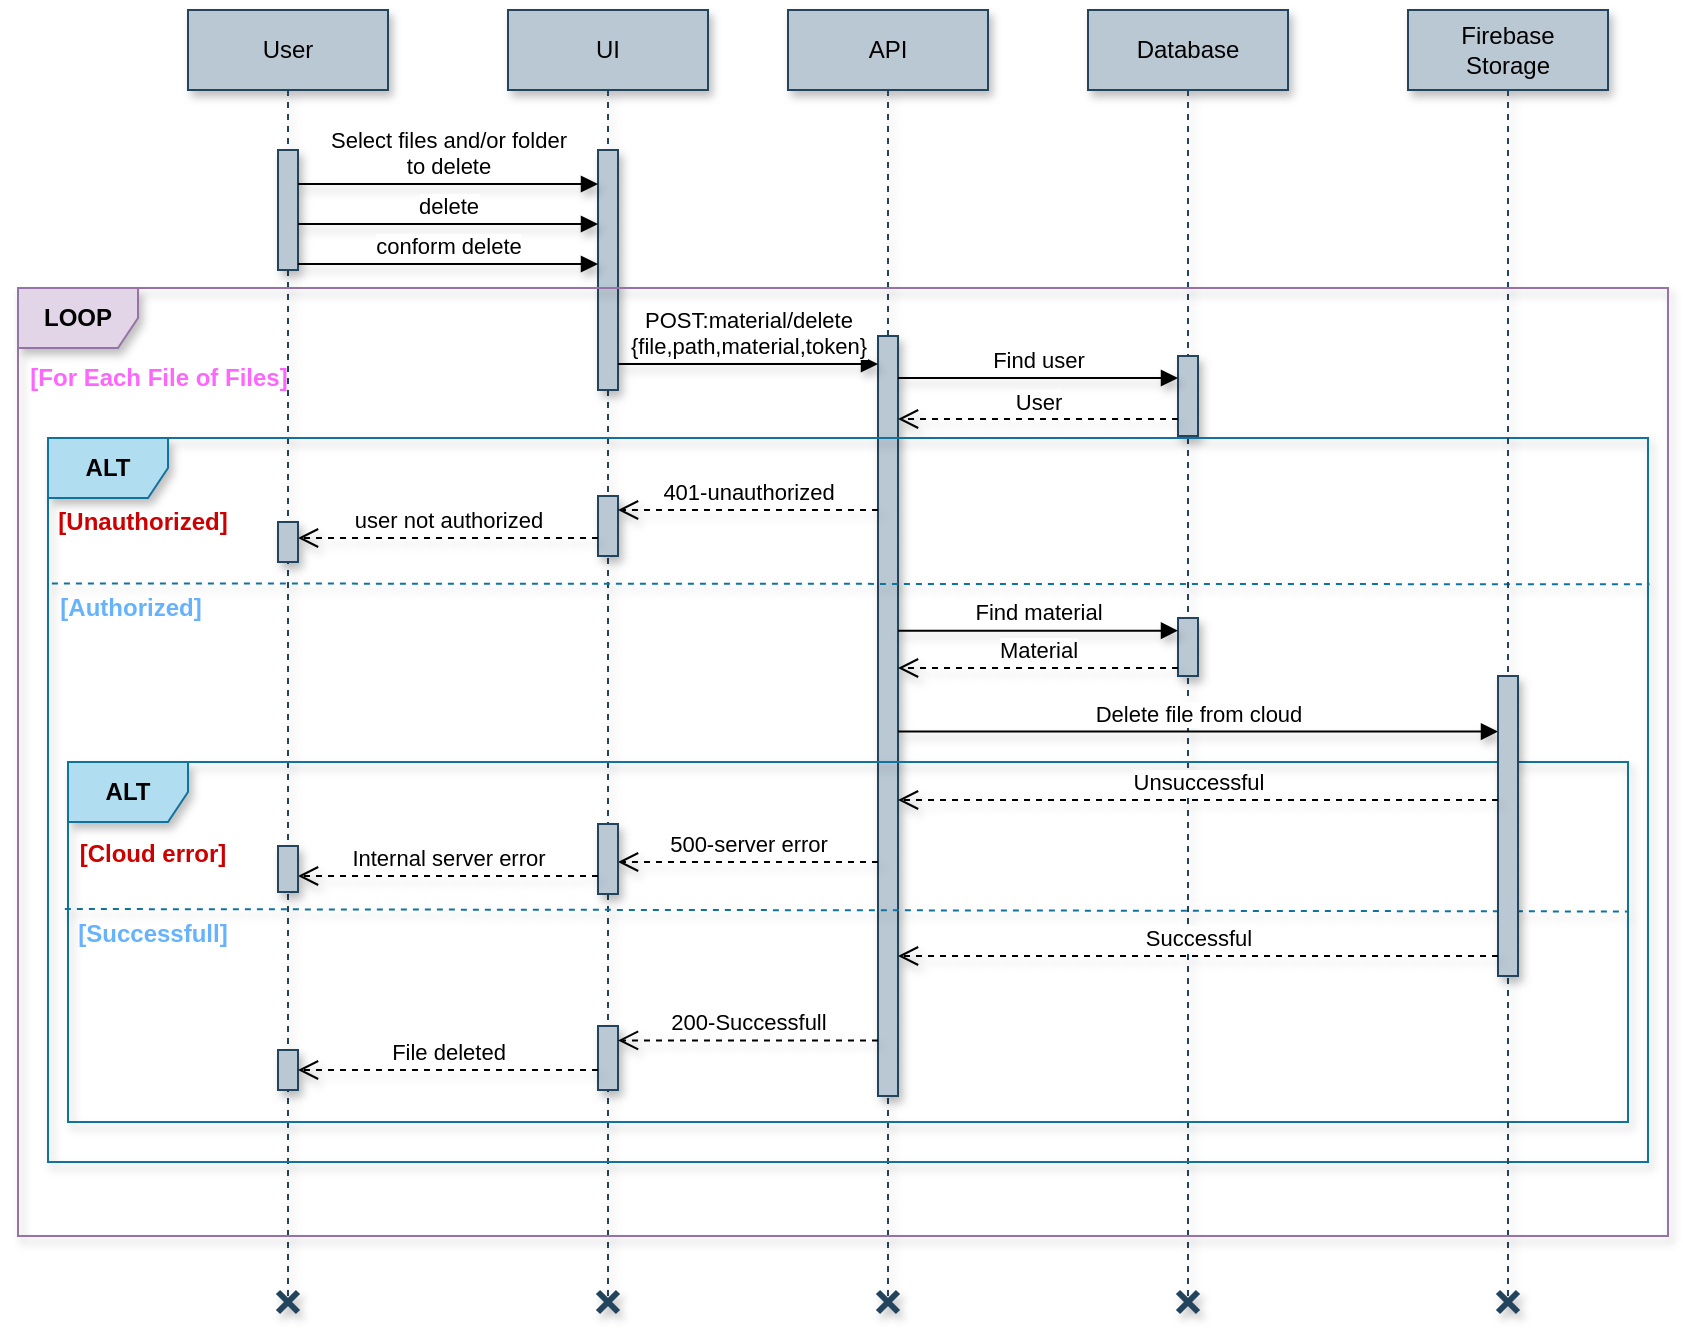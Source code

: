 <mxfile version="24.2.1" type="device">
  <diagram id="LKeKZXjixvPr6DETgMe6" name="Page-1">
    <mxGraphModel dx="2062" dy="655" grid="1" gridSize="10" guides="1" tooltips="1" connect="1" arrows="1" fold="1" page="1" pageScale="1" pageWidth="827" pageHeight="1169" math="0" shadow="0">
      <root>
        <mxCell id="0" />
        <mxCell id="1" parent="0" />
        <mxCell id="L9D9g7jLT2M6byn2qGek-1" value="User" style="shape=umlLifeline;perimeter=lifelinePerimeter;whiteSpace=wrap;html=1;container=1;dropTarget=0;collapsible=0;recursiveResize=0;outlineConnect=0;portConstraint=eastwest;newEdgeStyle={&quot;edgeStyle&quot;:&quot;elbowEdgeStyle&quot;,&quot;elbow&quot;:&quot;vertical&quot;,&quot;curved&quot;:0,&quot;rounded&quot;:0};fillColor=#bac8d3;strokeColor=#23445d;shadow=1;" parent="1" vertex="1">
          <mxGeometry x="70" y="527" width="100" height="643" as="geometry" />
        </mxCell>
        <mxCell id="L9D9g7jLT2M6byn2qGek-2" value="" style="html=1;points=[[0,0,0,0,5],[0,1,0,0,-5],[1,0,0,0,5],[1,1,0,0,-5]];perimeter=orthogonalPerimeter;outlineConnect=0;targetShapes=umlLifeline;portConstraint=eastwest;newEdgeStyle={&quot;curved&quot;:0,&quot;rounded&quot;:0};fillColor=#bac8d3;strokeColor=#23445d;shadow=1;" parent="L9D9g7jLT2M6byn2qGek-1" vertex="1">
          <mxGeometry x="45" y="70" width="10" height="60" as="geometry" />
        </mxCell>
        <mxCell id="L9D9g7jLT2M6byn2qGek-3" value="" style="shape=umlDestroy;whiteSpace=wrap;html=1;strokeWidth=3;targetShapes=umlLifeline;fillColor=#bac8d3;strokeColor=#23445d;aspect=fixed;fontStyle=0;shadow=1;" parent="L9D9g7jLT2M6byn2qGek-1" vertex="1">
          <mxGeometry x="45" y="641" width="10" height="10" as="geometry" />
        </mxCell>
        <mxCell id="L9D9g7jLT2M6byn2qGek-4" value="UI" style="shape=umlLifeline;perimeter=lifelinePerimeter;whiteSpace=wrap;html=1;container=1;dropTarget=0;collapsible=0;recursiveResize=0;outlineConnect=0;portConstraint=eastwest;newEdgeStyle={&quot;edgeStyle&quot;:&quot;elbowEdgeStyle&quot;,&quot;elbow&quot;:&quot;vertical&quot;,&quot;curved&quot;:0,&quot;rounded&quot;:0};fillColor=#bac8d3;strokeColor=#23445d;shadow=1;" parent="1" vertex="1">
          <mxGeometry x="230" y="527" width="100" height="643" as="geometry" />
        </mxCell>
        <mxCell id="L9D9g7jLT2M6byn2qGek-5" value="" style="html=1;points=[[0,0,0,0,5],[0,1,0,0,-5],[1,0,0,0,5],[1,1,0,0,-5]];perimeter=orthogonalPerimeter;outlineConnect=0;targetShapes=umlLifeline;portConstraint=eastwest;newEdgeStyle={&quot;curved&quot;:0,&quot;rounded&quot;:0};fillColor=#bac8d3;strokeColor=#23445d;shadow=1;" parent="L9D9g7jLT2M6byn2qGek-4" vertex="1">
          <mxGeometry x="45" y="70" width="10" height="120" as="geometry" />
        </mxCell>
        <mxCell id="L9D9g7jLT2M6byn2qGek-6" value="" style="html=1;points=[[0,0,0,0,5],[0,1,0,0,-5],[1,0,0,0,5],[1,1,0,0,-5]];perimeter=orthogonalPerimeter;outlineConnect=0;targetShapes=umlLifeline;portConstraint=eastwest;newEdgeStyle={&quot;curved&quot;:0,&quot;rounded&quot;:0};fillColor=#bac8d3;strokeColor=#23445d;shadow=1;" parent="L9D9g7jLT2M6byn2qGek-4" vertex="1">
          <mxGeometry x="45" y="243" width="10" height="30" as="geometry" />
        </mxCell>
        <mxCell id="L9D9g7jLT2M6byn2qGek-7" value="" style="shape=umlDestroy;whiteSpace=wrap;html=1;strokeWidth=3;targetShapes=umlLifeline;fillColor=#bac8d3;strokeColor=#23445d;aspect=fixed;fontStyle=0;shadow=1;" parent="L9D9g7jLT2M6byn2qGek-4" vertex="1">
          <mxGeometry x="45" y="641" width="10" height="10" as="geometry" />
        </mxCell>
        <mxCell id="L9D9g7jLT2M6byn2qGek-8" value="API" style="shape=umlLifeline;perimeter=lifelinePerimeter;whiteSpace=wrap;html=1;container=1;dropTarget=0;collapsible=0;recursiveResize=0;outlineConnect=0;portConstraint=eastwest;newEdgeStyle={&quot;edgeStyle&quot;:&quot;elbowEdgeStyle&quot;,&quot;elbow&quot;:&quot;vertical&quot;,&quot;curved&quot;:0,&quot;rounded&quot;:0};fillColor=#bac8d3;strokeColor=#23445d;shadow=1;" parent="1" vertex="1">
          <mxGeometry x="370" y="527" width="100" height="643" as="geometry" />
        </mxCell>
        <mxCell id="L9D9g7jLT2M6byn2qGek-9" value="" style="html=1;points=[[0,0,0,0,5],[0,1,0,0,-5],[1,0,0,0,5],[1,1,0,0,-5]];perimeter=orthogonalPerimeter;outlineConnect=0;targetShapes=umlLifeline;portConstraint=eastwest;newEdgeStyle={&quot;curved&quot;:0,&quot;rounded&quot;:0};fillColor=#bac8d3;strokeColor=#23445d;shadow=1;" parent="L9D9g7jLT2M6byn2qGek-8" vertex="1">
          <mxGeometry x="45" y="163" width="10" height="380" as="geometry" />
        </mxCell>
        <mxCell id="L9D9g7jLT2M6byn2qGek-10" value="" style="shape=umlDestroy;whiteSpace=wrap;html=1;strokeWidth=3;targetShapes=umlLifeline;fillColor=#bac8d3;strokeColor=#23445d;aspect=fixed;fontStyle=0;shadow=1;" parent="L9D9g7jLT2M6byn2qGek-8" vertex="1">
          <mxGeometry x="45" y="641" width="10" height="10" as="geometry" />
        </mxCell>
        <mxCell id="L9D9g7jLT2M6byn2qGek-11" value="Database" style="shape=umlLifeline;perimeter=lifelinePerimeter;whiteSpace=wrap;html=1;container=1;dropTarget=0;collapsible=0;recursiveResize=0;outlineConnect=0;portConstraint=eastwest;newEdgeStyle={&quot;edgeStyle&quot;:&quot;elbowEdgeStyle&quot;,&quot;elbow&quot;:&quot;vertical&quot;,&quot;curved&quot;:0,&quot;rounded&quot;:0};fillColor=#bac8d3;strokeColor=#23445d;shadow=1;" parent="1" vertex="1">
          <mxGeometry x="520" y="527" width="100" height="643" as="geometry" />
        </mxCell>
        <mxCell id="L9D9g7jLT2M6byn2qGek-12" value="" style="html=1;points=[[0,0,0,0,5],[0,1,0,0,-5],[1,0,0,0,5],[1,1,0,0,-5]];perimeter=orthogonalPerimeter;outlineConnect=0;targetShapes=umlLifeline;portConstraint=eastwest;newEdgeStyle={&quot;curved&quot;:0,&quot;rounded&quot;:0};fillColor=#bac8d3;strokeColor=#23445d;shadow=1;" parent="L9D9g7jLT2M6byn2qGek-11" vertex="1">
          <mxGeometry x="45" y="173" width="10" height="40" as="geometry" />
        </mxCell>
        <mxCell id="L9D9g7jLT2M6byn2qGek-13" value="" style="shape=umlDestroy;whiteSpace=wrap;html=1;strokeWidth=3;targetShapes=umlLifeline;fillColor=#bac8d3;strokeColor=#23445d;aspect=fixed;fontStyle=0;shadow=1;" parent="L9D9g7jLT2M6byn2qGek-11" vertex="1">
          <mxGeometry x="45" y="641" width="10" height="10" as="geometry" />
        </mxCell>
        <mxCell id="L9D9g7jLT2M6byn2qGek-14" value="Select files and/or folder&lt;div&gt;to delete&lt;/div&gt;" style="html=1;verticalAlign=bottom;endArrow=block;curved=0;rounded=0;shadow=1;" parent="1" edge="1">
          <mxGeometry width="80" relative="1" as="geometry">
            <mxPoint x="125" y="614.0" as="sourcePoint" />
            <mxPoint x="275" y="614.0" as="targetPoint" />
          </mxGeometry>
        </mxCell>
        <mxCell id="L9D9g7jLT2M6byn2qGek-15" value="POST:material/delete&lt;div&gt;{file,path,material,token}&lt;/div&gt;" style="html=1;verticalAlign=bottom;endArrow=block;curved=0;rounded=0;shadow=1;" parent="1" edge="1">
          <mxGeometry width="80" relative="1" as="geometry">
            <mxPoint x="285" y="704" as="sourcePoint" />
            <mxPoint x="415" y="704" as="targetPoint" />
          </mxGeometry>
        </mxCell>
        <mxCell id="L9D9g7jLT2M6byn2qGek-16" value="Find user" style="html=1;verticalAlign=bottom;endArrow=block;curved=0;rounded=0;shadow=1;" parent="1" edge="1">
          <mxGeometry width="80" relative="1" as="geometry">
            <mxPoint x="425" y="711" as="sourcePoint" />
            <mxPoint x="565" y="711" as="targetPoint" />
          </mxGeometry>
        </mxCell>
        <mxCell id="L9D9g7jLT2M6byn2qGek-17" value="User" style="html=1;verticalAlign=bottom;endArrow=open;dashed=1;endSize=8;curved=0;rounded=0;shadow=1;" parent="1" edge="1">
          <mxGeometry relative="1" as="geometry">
            <mxPoint x="565.0" y="731.5" as="sourcePoint" />
            <mxPoint x="425.0" y="731.5" as="targetPoint" />
          </mxGeometry>
        </mxCell>
        <mxCell id="L9D9g7jLT2M6byn2qGek-18" value="ALT" style="shape=umlFrame;whiteSpace=wrap;html=1;pointerEvents=0;width=60;height=30;fillColor=#b1ddf0;strokeColor=#10739e;shadow=1;fontStyle=1" parent="1" vertex="1">
          <mxGeometry y="741" width="800" height="362" as="geometry" />
        </mxCell>
        <mxCell id="L9D9g7jLT2M6byn2qGek-19" value="&lt;b&gt;&lt;font color=&quot;#cc0000&quot;&gt;[Unauthorized]&lt;/font&gt;&lt;/b&gt;" style="text;html=1;align=center;verticalAlign=middle;resizable=0;points=[];autosize=1;strokeColor=none;fillColor=none;shadow=1;" parent="1" vertex="1">
          <mxGeometry x="-8" y="768" width="110" height="30" as="geometry" />
        </mxCell>
        <mxCell id="L9D9g7jLT2M6byn2qGek-20" value="401-unauthorized" style="html=1;verticalAlign=bottom;endArrow=open;dashed=1;endSize=8;curved=0;rounded=0;shadow=1;" parent="1" edge="1">
          <mxGeometry relative="1" as="geometry">
            <mxPoint x="415" y="777.0" as="sourcePoint" />
            <mxPoint x="285" y="777.0" as="targetPoint" />
          </mxGeometry>
        </mxCell>
        <mxCell id="L9D9g7jLT2M6byn2qGek-21" value="user not authorized" style="html=1;verticalAlign=bottom;endArrow=open;dashed=1;endSize=8;curved=0;rounded=0;shadow=1;" parent="1" edge="1">
          <mxGeometry relative="1" as="geometry">
            <mxPoint x="275" y="791" as="sourcePoint" />
            <mxPoint x="125" y="791" as="targetPoint" />
          </mxGeometry>
        </mxCell>
        <mxCell id="L9D9g7jLT2M6byn2qGek-22" value="" style="html=1;points=[[0,0,0,0,5],[0,1,0,0,-5],[1,0,0,0,5],[1,1,0,0,-5]];perimeter=orthogonalPerimeter;outlineConnect=0;targetShapes=umlLifeline;portConstraint=eastwest;newEdgeStyle={&quot;curved&quot;:0,&quot;rounded&quot;:0};fillColor=#bac8d3;strokeColor=#23445d;shadow=1;" parent="1" vertex="1">
          <mxGeometry x="115" y="783" width="10" height="20" as="geometry" />
        </mxCell>
        <mxCell id="L9D9g7jLT2M6byn2qGek-23" value="" style="endArrow=none;dashed=1;html=1;rounded=0;fillColor=#b1ddf0;strokeColor=#10739e;fontStyle=1;exitX=0;exitY=0.305;exitDx=0;exitDy=0;exitPerimeter=0;entryX=1.001;entryY=0.202;entryDx=0;entryDy=0;entryPerimeter=0;shadow=1;" parent="1" target="L9D9g7jLT2M6byn2qGek-18" edge="1">
          <mxGeometry width="50" height="50" relative="1" as="geometry">
            <mxPoint x="1.95" y="813.74" as="sourcePoint" />
            <mxPoint x="650.0" y="813.0" as="targetPoint" />
          </mxGeometry>
        </mxCell>
        <mxCell id="L9D9g7jLT2M6byn2qGek-24" value="500-server error" style="html=1;verticalAlign=bottom;endArrow=open;dashed=1;endSize=8;curved=0;rounded=0;entryX=1;entryY=0;entryDx=0;entryDy=5;entryPerimeter=0;shadow=1;" parent="1" edge="1">
          <mxGeometry relative="1" as="geometry">
            <mxPoint x="415" y="953" as="sourcePoint" />
            <mxPoint x="285" y="953" as="targetPoint" />
          </mxGeometry>
        </mxCell>
        <mxCell id="L9D9g7jLT2M6byn2qGek-25" value="" style="html=1;points=[[0,0,0,0,5],[0,1,0,0,-5],[1,0,0,0,5],[1,1,0,0,-5]];perimeter=orthogonalPerimeter;outlineConnect=0;targetShapes=umlLifeline;portConstraint=eastwest;newEdgeStyle={&quot;curved&quot;:0,&quot;rounded&quot;:0};fillColor=#bac8d3;strokeColor=#23445d;shadow=1;" parent="1" vertex="1">
          <mxGeometry x="275" y="934" width="10" height="35" as="geometry" />
        </mxCell>
        <mxCell id="L9D9g7jLT2M6byn2qGek-26" value="Internal server error" style="html=1;verticalAlign=bottom;endArrow=open;dashed=1;endSize=8;curved=0;rounded=0;shadow=1;" parent="1" edge="1">
          <mxGeometry relative="1" as="geometry">
            <mxPoint x="275" y="960" as="sourcePoint" />
            <mxPoint x="125" y="960" as="targetPoint" />
          </mxGeometry>
        </mxCell>
        <mxCell id="L9D9g7jLT2M6byn2qGek-27" value="" style="html=1;points=[[0,0,0,0,5],[0,1,0,0,-5],[1,0,0,0,5],[1,1,0,0,-5]];perimeter=orthogonalPerimeter;outlineConnect=0;targetShapes=umlLifeline;portConstraint=eastwest;newEdgeStyle={&quot;curved&quot;:0,&quot;rounded&quot;:0};fillColor=#bac8d3;strokeColor=#23445d;shadow=1;" parent="1" vertex="1">
          <mxGeometry x="115" y="945" width="10" height="23" as="geometry" />
        </mxCell>
        <mxCell id="L9D9g7jLT2M6byn2qGek-28" value="&lt;b&gt;&lt;font color=&quot;#66b2ff&quot;&gt;[Authorized]&lt;/font&gt;&lt;/b&gt;" style="text;html=1;align=center;verticalAlign=middle;resizable=0;points=[];autosize=1;strokeColor=none;fillColor=none;shadow=1;" parent="1" vertex="1">
          <mxGeometry x="-4" y="811" width="90" height="30" as="geometry" />
        </mxCell>
        <mxCell id="L9D9g7jLT2M6byn2qGek-29" value="" style="html=1;points=[[0,0,0,0,5],[0,1,0,0,-5],[1,0,0,0,5],[1,1,0,0,-5]];perimeter=orthogonalPerimeter;outlineConnect=0;targetShapes=umlLifeline;portConstraint=eastwest;newEdgeStyle={&quot;curved&quot;:0,&quot;rounded&quot;:0};fillColor=#bac8d3;strokeColor=#23445d;shadow=1;" parent="1" vertex="1">
          <mxGeometry x="275" y="1035" width="10" height="32" as="geometry" />
        </mxCell>
        <mxCell id="L9D9g7jLT2M6byn2qGek-30" value="" style="html=1;points=[[0,0,0,0,5],[0,1,0,0,-5],[1,0,0,0,5],[1,1,0,0,-5]];perimeter=orthogonalPerimeter;outlineConnect=0;targetShapes=umlLifeline;portConstraint=eastwest;newEdgeStyle={&quot;curved&quot;:0,&quot;rounded&quot;:0};fillColor=#bac8d3;strokeColor=#23445d;shadow=1;" parent="1" vertex="1">
          <mxGeometry x="115" y="1047" width="10" height="20" as="geometry" />
        </mxCell>
        <mxCell id="L9D9g7jLT2M6byn2qGek-31" value="File deleted" style="html=1;verticalAlign=bottom;endArrow=open;dashed=1;endSize=8;curved=0;rounded=0;shadow=1;" parent="1" edge="1">
          <mxGeometry relative="1" as="geometry">
            <mxPoint x="275" y="1057" as="sourcePoint" />
            <mxPoint x="125" y="1057" as="targetPoint" />
          </mxGeometry>
        </mxCell>
        <mxCell id="L9D9g7jLT2M6byn2qGek-32" value="Delete file from cloud" style="html=1;verticalAlign=bottom;endArrow=block;curved=0;rounded=0;shadow=1;" parent="1" edge="1">
          <mxGeometry width="80" relative="1" as="geometry">
            <mxPoint x="425" y="887.78" as="sourcePoint" />
            <mxPoint x="725" y="887.78" as="targetPoint" />
          </mxGeometry>
        </mxCell>
        <mxCell id="L9D9g7jLT2M6byn2qGek-33" value="" style="html=1;points=[[0,0,0,0,5],[0,1,0,0,-5],[1,0,0,0,5],[1,1,0,0,-5]];perimeter=orthogonalPerimeter;outlineConnect=0;targetShapes=umlLifeline;portConstraint=eastwest;newEdgeStyle={&quot;curved&quot;:0,&quot;rounded&quot;:0};fillColor=#bac8d3;strokeColor=#23445d;shadow=1;" parent="1" vertex="1">
          <mxGeometry x="565" y="831" width="10" height="29" as="geometry" />
        </mxCell>
        <mxCell id="L9D9g7jLT2M6byn2qGek-34" value="ALT" style="shape=umlFrame;whiteSpace=wrap;html=1;pointerEvents=0;fillColor=#b1ddf0;strokeColor=#10739e;shadow=1;fontStyle=1" parent="1" vertex="1">
          <mxGeometry x="10" y="903" width="780" height="180" as="geometry" />
        </mxCell>
        <mxCell id="L9D9g7jLT2M6byn2qGek-35" value="" style="endArrow=none;dashed=1;html=1;rounded=0;exitX=-0.002;exitY=0.366;exitDx=0;exitDy=0;exitPerimeter=0;fillColor=#b1ddf0;strokeColor=#10739e;entryX=1;entryY=0.371;entryDx=0;entryDy=0;entryPerimeter=0;shadow=1;" parent="1" edge="1">
          <mxGeometry width="50" height="50" relative="1" as="geometry">
            <mxPoint x="8.44" y="976.5" as="sourcePoint" />
            <mxPoint x="790" y="977.75" as="targetPoint" />
          </mxGeometry>
        </mxCell>
        <mxCell id="L9D9g7jLT2M6byn2qGek-36" value="200-Successfull" style="html=1;verticalAlign=bottom;endArrow=open;dashed=1;endSize=8;curved=0;rounded=0;entryX=1;entryY=0;entryDx=0;entryDy=5;entryPerimeter=0;shadow=1;" parent="1" edge="1">
          <mxGeometry relative="1" as="geometry">
            <mxPoint x="415" y="1042.22" as="sourcePoint" />
            <mxPoint x="285" y="1042.22" as="targetPoint" />
          </mxGeometry>
        </mxCell>
        <mxCell id="L9D9g7jLT2M6byn2qGek-37" value="&lt;b&gt;&lt;font color=&quot;#cc0000&quot;&gt;[Cloud error]&lt;/font&gt;&lt;/b&gt;" style="text;html=1;align=center;verticalAlign=middle;resizable=0;points=[];autosize=1;strokeColor=none;fillColor=none;shadow=1;" parent="1" vertex="1">
          <mxGeometry x="2" y="934" width="100" height="30" as="geometry" />
        </mxCell>
        <mxCell id="L9D9g7jLT2M6byn2qGek-38" value="&lt;b&gt;&lt;font color=&quot;#66b2ff&quot;&gt;[Successfull]&lt;/font&gt;&lt;/b&gt;" style="text;html=1;align=center;verticalAlign=middle;resizable=0;points=[];autosize=1;strokeColor=none;fillColor=none;shadow=1;" parent="1" vertex="1">
          <mxGeometry x="2" y="974" width="100" height="30" as="geometry" />
        </mxCell>
        <mxCell id="L9D9g7jLT2M6byn2qGek-39" value="Firebase&lt;div&gt;Storage&lt;/div&gt;" style="shape=umlLifeline;perimeter=lifelinePerimeter;whiteSpace=wrap;html=1;container=1;dropTarget=0;collapsible=0;recursiveResize=0;outlineConnect=0;portConstraint=eastwest;newEdgeStyle={&quot;edgeStyle&quot;:&quot;elbowEdgeStyle&quot;,&quot;elbow&quot;:&quot;vertical&quot;,&quot;curved&quot;:0,&quot;rounded&quot;:0};fillColor=#bac8d3;strokeColor=#23445d;shadow=1;" parent="1" vertex="1">
          <mxGeometry x="680" y="527" width="100" height="643" as="geometry" />
        </mxCell>
        <mxCell id="L9D9g7jLT2M6byn2qGek-40" value="" style="html=1;points=[[0,0,0,0,5],[0,1,0,0,-5],[1,0,0,0,5],[1,1,0,0,-5]];perimeter=orthogonalPerimeter;outlineConnect=0;targetShapes=umlLifeline;portConstraint=eastwest;newEdgeStyle={&quot;curved&quot;:0,&quot;rounded&quot;:0};fillColor=#bac8d3;strokeColor=#23445d;shadow=1;" parent="L9D9g7jLT2M6byn2qGek-39" vertex="1">
          <mxGeometry x="45" y="333" width="10" height="150" as="geometry" />
        </mxCell>
        <mxCell id="L9D9g7jLT2M6byn2qGek-41" value="" style="shape=umlDestroy;whiteSpace=wrap;html=1;strokeWidth=3;targetShapes=umlLifeline;fillColor=#bac8d3;strokeColor=#23445d;aspect=fixed;fontStyle=0;shadow=1;" parent="L9D9g7jLT2M6byn2qGek-39" vertex="1">
          <mxGeometry x="45" y="641" width="10" height="10" as="geometry" />
        </mxCell>
        <mxCell id="L9D9g7jLT2M6byn2qGek-42" value="Find material" style="html=1;verticalAlign=bottom;endArrow=block;curved=0;rounded=0;shadow=1;" parent="1" edge="1">
          <mxGeometry width="80" relative="1" as="geometry">
            <mxPoint x="425" y="837.33" as="sourcePoint" />
            <mxPoint x="565" y="837.33" as="targetPoint" />
          </mxGeometry>
        </mxCell>
        <mxCell id="L9D9g7jLT2M6byn2qGek-43" value="Unsuccessful" style="html=1;verticalAlign=bottom;endArrow=open;dashed=1;endSize=8;curved=0;rounded=0;shadow=1;" parent="1" edge="1">
          <mxGeometry relative="1" as="geometry">
            <mxPoint x="725" y="922" as="sourcePoint" />
            <mxPoint x="425" y="922" as="targetPoint" />
          </mxGeometry>
        </mxCell>
        <mxCell id="L9D9g7jLT2M6byn2qGek-44" value="Successful" style="html=1;verticalAlign=bottom;endArrow=open;dashed=1;endSize=8;curved=0;rounded=0;shadow=1;" parent="1" edge="1">
          <mxGeometry relative="1" as="geometry">
            <mxPoint x="725" y="1000" as="sourcePoint" />
            <mxPoint x="425" y="1000" as="targetPoint" />
          </mxGeometry>
        </mxCell>
        <mxCell id="L9D9g7jLT2M6byn2qGek-45" value="Material" style="html=1;verticalAlign=bottom;endArrow=open;dashed=1;endSize=8;curved=0;rounded=0;shadow=1;" parent="1" edge="1">
          <mxGeometry relative="1" as="geometry">
            <mxPoint x="565.0" y="856" as="sourcePoint" />
            <mxPoint x="425.0" y="856" as="targetPoint" />
          </mxGeometry>
        </mxCell>
        <mxCell id="L9D9g7jLT2M6byn2qGek-46" value="delete" style="html=1;verticalAlign=bottom;endArrow=block;curved=0;rounded=0;shadow=1;" parent="1" edge="1">
          <mxGeometry width="80" relative="1" as="geometry">
            <mxPoint x="125" y="634.0" as="sourcePoint" />
            <mxPoint x="275" y="634.0" as="targetPoint" />
          </mxGeometry>
        </mxCell>
        <mxCell id="L9D9g7jLT2M6byn2qGek-47" value="LOOP" style="shape=umlFrame;whiteSpace=wrap;html=1;pointerEvents=0;fillColor=#e1d5e7;strokeColor=#9673a6;shadow=1;fontStyle=1" parent="1" vertex="1">
          <mxGeometry x="-15" y="666" width="825" height="474" as="geometry" />
        </mxCell>
        <mxCell id="L9D9g7jLT2M6byn2qGek-48" value="&lt;b&gt;&lt;font color=&quot;#ff66ff&quot;&gt;[For Each File of Files]&lt;/font&gt;&lt;/b&gt;" style="text;html=1;align=center;verticalAlign=middle;resizable=0;points=[];autosize=1;strokeColor=none;fillColor=none;shadow=1;" parent="1" vertex="1">
          <mxGeometry x="-20" y="696" width="150" height="30" as="geometry" />
        </mxCell>
        <mxCell id="L9D9g7jLT2M6byn2qGek-49" value="conform delete" style="html=1;verticalAlign=bottom;endArrow=block;curved=0;rounded=0;shadow=1;" parent="1" edge="1">
          <mxGeometry width="80" relative="1" as="geometry">
            <mxPoint x="125" y="654.0" as="sourcePoint" />
            <mxPoint x="275" y="654.0" as="targetPoint" />
          </mxGeometry>
        </mxCell>
      </root>
    </mxGraphModel>
  </diagram>
</mxfile>
